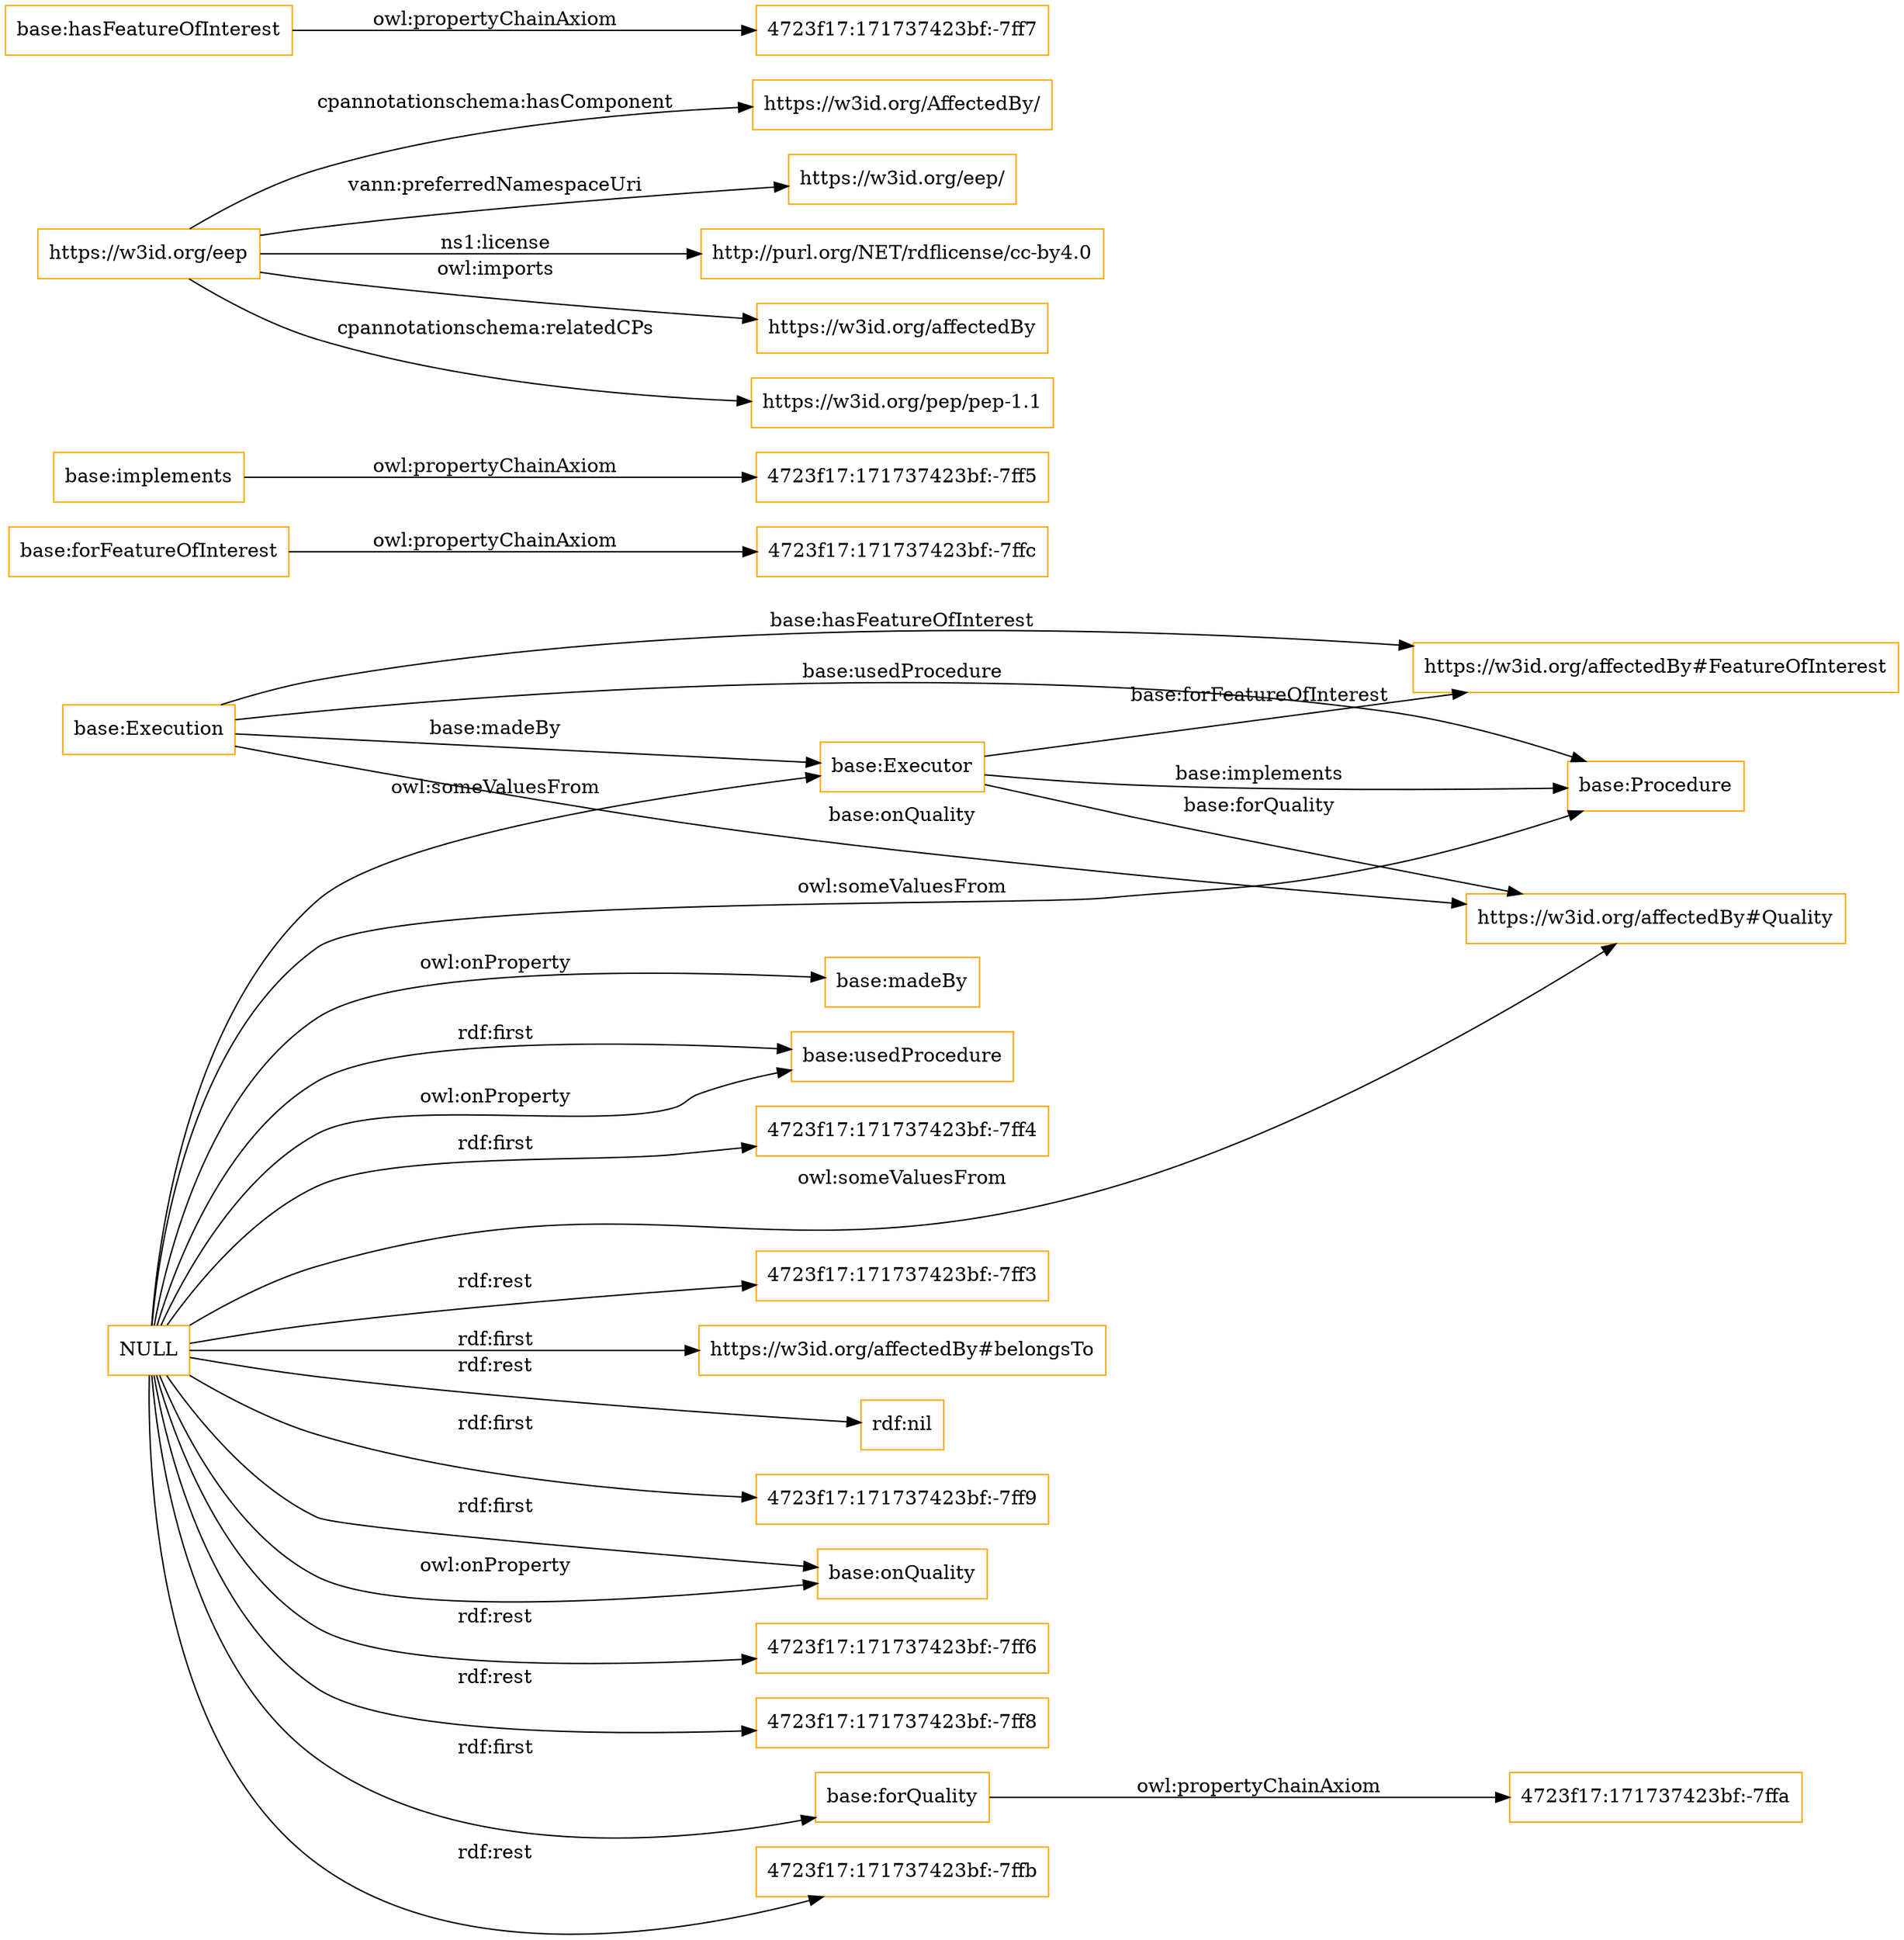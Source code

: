 digraph ar2dtool_diagram { 
rankdir=LR;
size="1501"
node [shape = rectangle, color="orange"]; "base:Procedure" "base:Executor" "base:Execution" "https://w3id.org/affectedBy#Quality" "https://w3id.org/affectedBy#FeatureOfInterest" ; /*classes style*/
	"base:forFeatureOfInterest" -> "4723f17:171737423bf:-7ffc" [ label = "owl:propertyChainAxiom" ];
	"base:implements" -> "4723f17:171737423bf:-7ff5" [ label = "owl:propertyChainAxiom" ];
	"base:forQuality" -> "4723f17:171737423bf:-7ffa" [ label = "owl:propertyChainAxiom" ];
	"https://w3id.org/eep" -> "https://w3id.org/AffectedBy/" [ label = "cpannotationschema:hasComponent" ];
	"https://w3id.org/eep" -> "https://w3id.org/eep/" [ label = "vann:preferredNamespaceUri" ];
	"https://w3id.org/eep" -> "http://purl.org/NET/rdflicense/cc-by4.0" [ label = "ns1:license" ];
	"https://w3id.org/eep" -> "https://w3id.org/affectedBy" [ label = "owl:imports" ];
	"https://w3id.org/eep" -> "https://w3id.org/pep/pep-1.1" [ label = "cpannotationschema:relatedCPs" ];
	"base:hasFeatureOfInterest" -> "4723f17:171737423bf:-7ff7" [ label = "owl:propertyChainAxiom" ];
	"NULL" -> "4723f17:171737423bf:-7ffb" [ label = "rdf:rest" ];
	"NULL" -> "https://w3id.org/affectedBy#Quality" [ label = "owl:someValuesFrom" ];
	"NULL" -> "base:madeBy" [ label = "owl:onProperty" ];
	"NULL" -> "base:Procedure" [ label = "owl:someValuesFrom" ];
	"NULL" -> "base:usedProcedure" [ label = "rdf:first" ];
	"NULL" -> "4723f17:171737423bf:-7ff4" [ label = "rdf:first" ];
	"NULL" -> "4723f17:171737423bf:-7ff3" [ label = "rdf:rest" ];
	"NULL" -> "https://w3id.org/affectedBy#belongsTo" [ label = "rdf:first" ];
	"NULL" -> "base:usedProcedure" [ label = "owl:onProperty" ];
	"NULL" -> "rdf:nil" [ label = "rdf:rest" ];
	"NULL" -> "4723f17:171737423bf:-7ff9" [ label = "rdf:first" ];
	"NULL" -> "base:onQuality" [ label = "owl:onProperty" ];
	"NULL" -> "base:Executor" [ label = "owl:someValuesFrom" ];
	"NULL" -> "4723f17:171737423bf:-7ff6" [ label = "rdf:rest" ];
	"NULL" -> "base:forQuality" [ label = "rdf:first" ];
	"NULL" -> "base:onQuality" [ label = "rdf:first" ];
	"NULL" -> "4723f17:171737423bf:-7ff8" [ label = "rdf:rest" ];
	"base:Executor" -> "https://w3id.org/affectedBy#FeatureOfInterest" [ label = "base:forFeatureOfInterest" ];
	"base:Executor" -> "base:Procedure" [ label = "base:implements" ];
	"base:Execution" -> "https://w3id.org/affectedBy#Quality" [ label = "base:onQuality" ];
	"base:Execution" -> "base:Executor" [ label = "base:madeBy" ];
	"base:Executor" -> "https://w3id.org/affectedBy#Quality" [ label = "base:forQuality" ];
	"base:Execution" -> "base:Procedure" [ label = "base:usedProcedure" ];
	"base:Execution" -> "https://w3id.org/affectedBy#FeatureOfInterest" [ label = "base:hasFeatureOfInterest" ];

}
